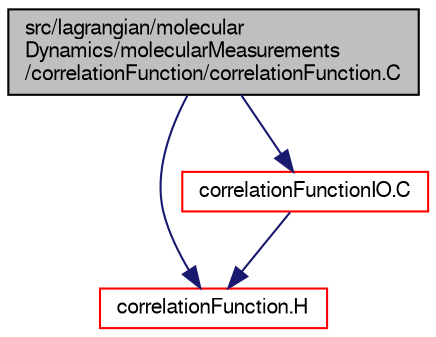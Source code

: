 digraph "src/lagrangian/molecularDynamics/molecularMeasurements/correlationFunction/correlationFunction.C"
{
  bgcolor="transparent";
  edge [fontname="FreeSans",fontsize="10",labelfontname="FreeSans",labelfontsize="10"];
  node [fontname="FreeSans",fontsize="10",shape=record];
  Node0 [label="src/lagrangian/molecular\lDynamics/molecularMeasurements\l/correlationFunction/correlationFunction.C",height=0.2,width=0.4,color="black", fillcolor="grey75", style="filled", fontcolor="black"];
  Node0 -> Node1 [color="midnightblue",fontsize="10",style="solid",fontname="FreeSans"];
  Node1 [label="correlationFunction.H",height=0.2,width=0.4,color="red",URL="$a06380.html"];
  Node0 -> Node100 [color="midnightblue",fontsize="10",style="solid",fontname="FreeSans"];
  Node100 [label="correlationFunctionIO.C",height=0.2,width=0.4,color="red",URL="$a06386.html"];
  Node100 -> Node1 [color="midnightblue",fontsize="10",style="solid",fontname="FreeSans"];
}
